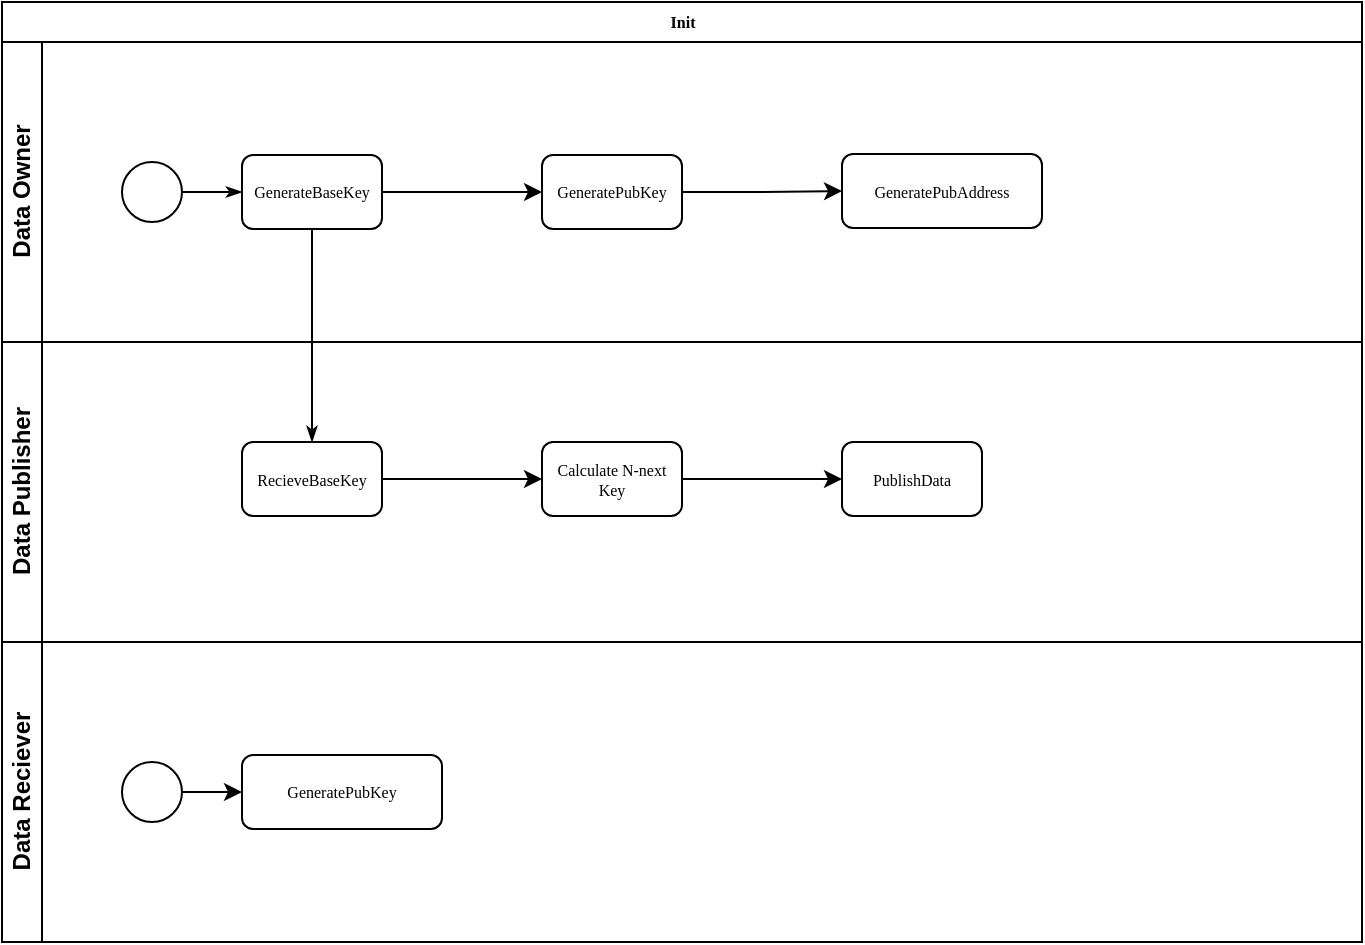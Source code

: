 <mxfile version="10.9.7" type="device"><diagram name="Init" id="c7488fd3-1785-93aa-aadb-54a6760d102a"><mxGraphModel dx="1086" dy="808" grid="1" gridSize="10" guides="1" tooltips="1" connect="1" arrows="1" fold="1" page="1" pageScale="1" pageWidth="1100" pageHeight="850" background="#ffffff" math="0" shadow="0"><root><mxCell id="0"/><mxCell id="1" parent="0"/><mxCell id="2b4e8129b02d487f-1" value="Init" style="swimlane;html=1;childLayout=stackLayout;horizontal=1;startSize=20;horizontalStack=0;rounded=0;shadow=0;labelBackgroundColor=none;strokeColor=#000000;strokeWidth=1;fillColor=#ffffff;fontFamily=Verdana;fontSize=8;fontColor=#000000;align=center;" parent="1" vertex="1"><mxGeometry x="180" y="70" width="680" height="470" as="geometry"/></mxCell><mxCell id="2b4e8129b02d487f-2" value="Data Owner" style="swimlane;html=1;startSize=20;horizontal=0;" parent="2b4e8129b02d487f-1" vertex="1"><mxGeometry y="20" width="680" height="150" as="geometry"/></mxCell><mxCell id="2b4e8129b02d487f-18" style="edgeStyle=orthogonalEdgeStyle;rounded=0;html=1;labelBackgroundColor=none;startArrow=none;startFill=0;startSize=5;endArrow=classicThin;endFill=1;endSize=5;jettySize=auto;orthogonalLoop=1;strokeColor=#000000;strokeWidth=1;fontFamily=Verdana;fontSize=8;fontColor=#000000;" parent="2b4e8129b02d487f-2" source="2b4e8129b02d487f-5" target="2b4e8129b02d487f-6" edge="1"><mxGeometry relative="1" as="geometry"/></mxCell><mxCell id="2b4e8129b02d487f-5" value="" style="ellipse;whiteSpace=wrap;html=1;rounded=0;shadow=0;labelBackgroundColor=none;strokeColor=#000000;strokeWidth=1;fillColor=#ffffff;fontFamily=Verdana;fontSize=8;fontColor=#000000;align=center;" parent="2b4e8129b02d487f-2" vertex="1"><mxGeometry x="60" y="60" width="30" height="30" as="geometry"/></mxCell><mxCell id="WEY1LrJHwUZlXFNBIyd5-7" value="" style="edgeStyle=orthogonalEdgeStyle;rounded=0;orthogonalLoop=1;jettySize=auto;html=1;" edge="1" parent="2b4e8129b02d487f-2" source="2b4e8129b02d487f-6" target="WEY1LrJHwUZlXFNBIyd5-6"><mxGeometry relative="1" as="geometry"/></mxCell><mxCell id="2b4e8129b02d487f-6" value="GenerateBaseKey" style="rounded=1;whiteSpace=wrap;html=1;shadow=0;labelBackgroundColor=none;strokeColor=#000000;strokeWidth=1;fillColor=#ffffff;fontFamily=Verdana;fontSize=8;fontColor=#000000;align=center;" parent="2b4e8129b02d487f-2" vertex="1"><mxGeometry x="120" y="56.5" width="70" height="37" as="geometry"/></mxCell><mxCell id="WEY1LrJHwUZlXFNBIyd5-9" value="" style="edgeStyle=orthogonalEdgeStyle;rounded=0;orthogonalLoop=1;jettySize=auto;html=1;" edge="1" parent="2b4e8129b02d487f-2" source="WEY1LrJHwUZlXFNBIyd5-6" target="WEY1LrJHwUZlXFNBIyd5-8"><mxGeometry relative="1" as="geometry"/></mxCell><mxCell id="WEY1LrJHwUZlXFNBIyd5-6" value="GeneratePubKey" style="rounded=1;whiteSpace=wrap;html=1;shadow=0;labelBackgroundColor=none;strokeColor=#000000;strokeWidth=1;fillColor=#ffffff;fontFamily=Verdana;fontSize=8;fontColor=#000000;align=center;" vertex="1" parent="2b4e8129b02d487f-2"><mxGeometry x="270" y="56.5" width="70" height="37" as="geometry"/></mxCell><mxCell id="WEY1LrJHwUZlXFNBIyd5-8" value="GeneratePubAddress" style="rounded=1;whiteSpace=wrap;html=1;shadow=0;labelBackgroundColor=none;strokeColor=#000000;strokeWidth=1;fillColor=#ffffff;fontFamily=Verdana;fontSize=8;fontColor=#000000;align=center;" vertex="1" parent="2b4e8129b02d487f-2"><mxGeometry x="420" y="56" width="100" height="37" as="geometry"/></mxCell><mxCell id="2b4e8129b02d487f-3" value="Data Publisher" style="swimlane;html=1;startSize=20;horizontal=0;" parent="2b4e8129b02d487f-1" vertex="1"><mxGeometry y="170" width="680" height="150" as="geometry"/></mxCell><mxCell id="WEY1LrJHwUZlXFNBIyd5-3" value="" style="edgeStyle=orthogonalEdgeStyle;rounded=0;orthogonalLoop=1;jettySize=auto;html=1;" edge="1" parent="2b4e8129b02d487f-3" source="2b4e8129b02d487f-12" target="WEY1LrJHwUZlXFNBIyd5-2"><mxGeometry relative="1" as="geometry"/></mxCell><mxCell id="2b4e8129b02d487f-12" value="RecieveBaseKey" style="rounded=1;whiteSpace=wrap;html=1;shadow=0;labelBackgroundColor=none;strokeColor=#000000;strokeWidth=1;fillColor=#ffffff;fontFamily=Verdana;fontSize=8;fontColor=#000000;align=center;" parent="2b4e8129b02d487f-3" vertex="1"><mxGeometry x="120" y="50.0" width="70" height="37" as="geometry"/></mxCell><mxCell id="WEY1LrJHwUZlXFNBIyd5-5" value="" style="edgeStyle=orthogonalEdgeStyle;rounded=0;orthogonalLoop=1;jettySize=auto;html=1;" edge="1" parent="2b4e8129b02d487f-3" source="WEY1LrJHwUZlXFNBIyd5-2" target="WEY1LrJHwUZlXFNBIyd5-4"><mxGeometry relative="1" as="geometry"/></mxCell><mxCell id="WEY1LrJHwUZlXFNBIyd5-2" value="Calculate N-next Key" style="rounded=1;whiteSpace=wrap;html=1;shadow=0;labelBackgroundColor=none;strokeColor=#000000;strokeWidth=1;fillColor=#ffffff;fontFamily=Verdana;fontSize=8;fontColor=#000000;align=center;" vertex="1" parent="2b4e8129b02d487f-3"><mxGeometry x="270" y="50.0" width="70" height="37" as="geometry"/></mxCell><mxCell id="WEY1LrJHwUZlXFNBIyd5-4" value="PublishData" style="rounded=1;whiteSpace=wrap;html=1;shadow=0;labelBackgroundColor=none;strokeColor=#000000;strokeWidth=1;fillColor=#ffffff;fontFamily=Verdana;fontSize=8;fontColor=#000000;align=center;" vertex="1" parent="2b4e8129b02d487f-3"><mxGeometry x="420" y="50.0" width="70" height="37" as="geometry"/></mxCell><mxCell id="2b4e8129b02d487f-4" value="Data Reciever" style="swimlane;html=1;startSize=20;horizontal=0;" parent="2b4e8129b02d487f-1" vertex="1"><mxGeometry y="320" width="680" height="150" as="geometry"><mxRectangle y="320" width="680" height="60" as="alternateBounds"/></mxGeometry></mxCell><mxCell id="WEY1LrJHwUZlXFNBIyd5-16" value="" style="edgeStyle=orthogonalEdgeStyle;rounded=0;orthogonalLoop=1;jettySize=auto;html=1;entryX=0;entryY=0.5;entryDx=0;entryDy=0;" edge="1" parent="2b4e8129b02d487f-4" source="WEY1LrJHwUZlXFNBIyd5-12" target="WEY1LrJHwUZlXFNBIyd5-18"><mxGeometry relative="1" as="geometry"><mxPoint x="170" y="75" as="targetPoint"/></mxGeometry></mxCell><mxCell id="WEY1LrJHwUZlXFNBIyd5-12" value="" style="ellipse;whiteSpace=wrap;html=1;rounded=0;shadow=0;labelBackgroundColor=none;strokeColor=#000000;strokeWidth=1;fillColor=#ffffff;fontFamily=Verdana;fontSize=8;fontColor=#000000;align=center;" vertex="1" parent="2b4e8129b02d487f-4"><mxGeometry x="60" y="60" width="30" height="30" as="geometry"/></mxCell><mxCell id="WEY1LrJHwUZlXFNBIyd5-18" value="GeneratePubKey" style="rounded=1;whiteSpace=wrap;html=1;shadow=0;labelBackgroundColor=none;strokeColor=#000000;strokeWidth=1;fillColor=#ffffff;fontFamily=Verdana;fontSize=8;fontColor=#000000;align=center;" vertex="1" parent="2b4e8129b02d487f-4"><mxGeometry x="120" y="56.5" width="100" height="37" as="geometry"/></mxCell><mxCell id="2b4e8129b02d487f-24" style="edgeStyle=orthogonalEdgeStyle;rounded=0;html=1;labelBackgroundColor=none;startArrow=none;startFill=0;startSize=5;endArrow=classicThin;endFill=1;endSize=5;jettySize=auto;orthogonalLoop=1;strokeColor=#000000;strokeWidth=1;fontFamily=Verdana;fontSize=8;fontColor=#000000;" parent="2b4e8129b02d487f-1" source="2b4e8129b02d487f-6" target="2b4e8129b02d487f-12" edge="1"><mxGeometry relative="1" as="geometry"/></mxCell></root></mxGraphModel></diagram><diagram id="YdDFf8IEbR2Dcn70i3Ca" name="RequestAccess"><mxGraphModel dx="1278" dy="951" grid="1" gridSize="10" guides="1" tooltips="1" connect="1" arrows="1" fold="1" page="1" pageScale="1" pageWidth="4681" pageHeight="3300" math="0" shadow="0"><root><mxCell id="zdBRqIgQ3u1CCROh8Rwn-0"/><mxCell id="zdBRqIgQ3u1CCROh8Rwn-1" parent="zdBRqIgQ3u1CCROh8Rwn-0"/><mxCell id="zdBRqIgQ3u1CCROh8Rwn-2" value="Request Access" style="swimlane;html=1;childLayout=stackLayout;horizontal=1;startSize=20;horizontalStack=0;rounded=0;shadow=0;labelBackgroundColor=none;strokeColor=#000000;strokeWidth=1;fillColor=#ffffff;fontFamily=Verdana;fontSize=8;fontColor=#000000;align=center;" vertex="1" parent="zdBRqIgQ3u1CCROh8Rwn-1"><mxGeometry x="180" y="70" width="1790" height="480" as="geometry"/></mxCell><mxCell id="zdBRqIgQ3u1CCROh8Rwn-3" value="Data Owner" style="swimlane;html=1;startSize=20;horizontal=0;" vertex="1" parent="zdBRqIgQ3u1CCROh8Rwn-2"><mxGeometry y="20" width="1790" height="160" as="geometry"/></mxCell><mxCell id="zdBRqIgQ3u1CCROh8Rwn-28" value="" style="edgeStyle=orthogonalEdgeStyle;rounded=0;orthogonalLoop=1;jettySize=auto;html=1;" edge="1" parent="zdBRqIgQ3u1CCROh8Rwn-3" source="zdBRqIgQ3u1CCROh8Rwn-26" target="zdBRqIgQ3u1CCROh8Rwn-27"><mxGeometry relative="1" as="geometry"/></mxCell><mxCell id="zdBRqIgQ3u1CCROh8Rwn-26" value="RevieveRequestMessage" style="rounded=1;whiteSpace=wrap;html=1;shadow=0;labelBackgroundColor=none;strokeColor=#000000;strokeWidth=1;fillColor=#ffffff;fontFamily=Verdana;fontSize=8;fontColor=#000000;align=center;" vertex="1" parent="zdBRqIgQ3u1CCROh8Rwn-3"><mxGeometry x="300" y="56.5" width="100" height="37" as="geometry"/></mxCell><mxCell id="zdBRqIgQ3u1CCROh8Rwn-31" style="edgeStyle=orthogonalEdgeStyle;rounded=0;orthogonalLoop=1;jettySize=auto;html=1;" edge="1" parent="zdBRqIgQ3u1CCROh8Rwn-3" source="zdBRqIgQ3u1CCROh8Rwn-27" target="zdBRqIgQ3u1CCROh8Rwn-30"><mxGeometry relative="1" as="geometry"/></mxCell><mxCell id="zdBRqIgQ3u1CCROh8Rwn-27" value="EvaluateRequestMessage" style="rounded=1;whiteSpace=wrap;html=1;shadow=0;labelBackgroundColor=none;strokeColor=#000000;strokeWidth=1;fillColor=#ffffff;fontFamily=Verdana;fontSize=8;fontColor=#000000;align=center;" vertex="1" parent="zdBRqIgQ3u1CCROh8Rwn-3"><mxGeometry x="480" y="56" width="110" height="37" as="geometry"/></mxCell><mxCell id="zdBRqIgQ3u1CCROh8Rwn-37" value="no" style="edgeStyle=orthogonalEdgeStyle;rounded=0;orthogonalLoop=1;jettySize=auto;html=1;entryX=0;entryY=0.5;entryDx=0;entryDy=0;" edge="1" parent="zdBRqIgQ3u1CCROh8Rwn-3" source="zdBRqIgQ3u1CCROh8Rwn-30" target="zdBRqIgQ3u1CCROh8Rwn-36"><mxGeometry x="0.627" relative="1" as="geometry"><mxPoint as="offset"/></mxGeometry></mxCell><mxCell id="zdBRqIgQ3u1CCROh8Rwn-30" value="accecpt" style="strokeWidth=2;html=1;shape=mxgraph.flowchart.decision;whiteSpace=wrap;" vertex="1" parent="zdBRqIgQ3u1CCROh8Rwn-3"><mxGeometry x="680" y="45" width="80" height="65" as="geometry"/></mxCell><mxCell id="zdBRqIgQ3u1CCROh8Rwn-45" value="" style="edgeStyle=orthogonalEdgeStyle;rounded=0;orthogonalLoop=1;jettySize=auto;html=1;exitX=1;exitY=0.5;exitDx=0;exitDy=0;" edge="1" parent="zdBRqIgQ3u1CCROh8Rwn-3" source="zdBRqIgQ3u1CCROh8Rwn-33" target="zdBRqIgQ3u1CCROh8Rwn-44"><mxGeometry relative="1" as="geometry"><mxPoint x="1000" y="44.5" as="sourcePoint"/></mxGeometry></mxCell><mxCell id="zdBRqIgQ3u1CCROh8Rwn-47" style="edgeStyle=orthogonalEdgeStyle;rounded=0;orthogonalLoop=1;jettySize=auto;html=1;entryX=0;entryY=0.5;entryDx=0;entryDy=0;exitX=1;exitY=0.5;exitDx=0;exitDy=0;" edge="1" parent="zdBRqIgQ3u1CCROh8Rwn-3" source="zdBRqIgQ3u1CCROh8Rwn-33" target="zdBRqIgQ3u1CCROh8Rwn-46"><mxGeometry relative="1" as="geometry"><mxPoint x="1000" y="44.5" as="sourcePoint"/></mxGeometry></mxCell><mxCell id="zdBRqIgQ3u1CCROh8Rwn-33" value="GetCurrentStreamPosition" style="rounded=1;whiteSpace=wrap;html=1;shadow=0;labelBackgroundColor=none;strokeColor=#000000;strokeWidth=1;fillColor=#ffffff;fontFamily=Verdana;fontSize=8;fontColor=#000000;align=center;" vertex="1" parent="zdBRqIgQ3u1CCROh8Rwn-3"><mxGeometry x="890" y="8" width="110" height="37" as="geometry"/></mxCell><mxCell id="zdBRqIgQ3u1CCROh8Rwn-50" style="edgeStyle=orthogonalEdgeStyle;rounded=0;orthogonalLoop=1;jettySize=auto;html=1;entryX=0;entryY=0.5;entryDx=0;entryDy=0;" edge="1" parent="zdBRqIgQ3u1CCROh8Rwn-3" source="zdBRqIgQ3u1CCROh8Rwn-44" target="zdBRqIgQ3u1CCROh8Rwn-48"><mxGeometry relative="1" as="geometry"><mxPoint x="1270" y="44.5" as="targetPoint"/></mxGeometry></mxCell><mxCell id="zdBRqIgQ3u1CCROh8Rwn-44" value="CalcMinKeyTree" style="rounded=1;whiteSpace=wrap;html=1;shadow=0;labelBackgroundColor=none;strokeColor=#000000;strokeWidth=1;fillColor=#ffffff;fontFamily=Verdana;fontSize=8;fontColor=#000000;align=center;" vertex="1" parent="zdBRqIgQ3u1CCROh8Rwn-3"><mxGeometry x="1090" y="8" width="110" height="37" as="geometry"/></mxCell><mxCell id="zdBRqIgQ3u1CCROh8Rwn-32" style="edgeStyle=orthogonalEdgeStyle;rounded=0;orthogonalLoop=1;jettySize=auto;html=1;exitX=1;exitY=0.5;exitDx=0;exitDy=0;exitPerimeter=0;entryX=0;entryY=0.5;entryDx=0;entryDy=0;" edge="1" parent="zdBRqIgQ3u1CCROh8Rwn-3" source="zdBRqIgQ3u1CCROh8Rwn-30" target="zdBRqIgQ3u1CCROh8Rwn-33"><mxGeometry relative="1" as="geometry"><mxPoint x="880" y="30" as="targetPoint"/></mxGeometry></mxCell><mxCell id="zdBRqIgQ3u1CCROh8Rwn-35" value="yes" style="text;html=1;resizable=0;points=[];align=center;verticalAlign=middle;labelBackgroundColor=#ffffff;" vertex="1" connectable="0" parent="zdBRqIgQ3u1CCROh8Rwn-32"><mxGeometry x="0.514" relative="1" as="geometry"><mxPoint x="14" y="-0.5" as="offset"/></mxGeometry></mxCell><mxCell id="zdBRqIgQ3u1CCROh8Rwn-36" value="SentRejectMessage" style="rounded=1;whiteSpace=wrap;html=1;shadow=0;labelBackgroundColor=none;strokeColor=#000000;strokeWidth=1;fillColor=#ffffff;fontFamily=Verdana;fontSize=8;fontColor=#000000;align=center;" vertex="1" parent="zdBRqIgQ3u1CCROh8Rwn-3"><mxGeometry x="890" y="90" width="110" height="37" as="geometry"/></mxCell><mxCell id="zdBRqIgQ3u1CCROh8Rwn-49" value="" style="edgeStyle=orthogonalEdgeStyle;rounded=0;orthogonalLoop=1;jettySize=auto;html=1;entryX=0;entryY=0.5;entryDx=0;entryDy=0;" edge="1" parent="zdBRqIgQ3u1CCROh8Rwn-3" source="zdBRqIgQ3u1CCROh8Rwn-46" target="zdBRqIgQ3u1CCROh8Rwn-48"><mxGeometry relative="1" as="geometry"><mxPoint x="1270" y="44.5" as="targetPoint"/></mxGeometry></mxCell><mxCell id="zdBRqIgQ3u1CCROh8Rwn-46" value="CalcCurrentAddress" style="rounded=1;whiteSpace=wrap;html=1;shadow=0;labelBackgroundColor=none;strokeColor=#000000;strokeWidth=1;fillColor=#ffffff;fontFamily=Verdana;fontSize=8;fontColor=#000000;align=center;" vertex="1" parent="zdBRqIgQ3u1CCROh8Rwn-3"><mxGeometry x="1090" y="55" width="110" height="37" as="geometry"/></mxCell><mxCell id="zdBRqIgQ3u1CCROh8Rwn-52" value="" style="edgeStyle=orthogonalEdgeStyle;rounded=0;orthogonalLoop=1;jettySize=auto;html=1;" edge="1" parent="zdBRqIgQ3u1CCROh8Rwn-3" source="zdBRqIgQ3u1CCROh8Rwn-48" target="zdBRqIgQ3u1CCROh8Rwn-51"><mxGeometry relative="1" as="geometry"/></mxCell><mxCell id="zdBRqIgQ3u1CCROh8Rwn-48" value="GenerateWelcomeMessage" style="rounded=1;whiteSpace=wrap;html=1;shadow=0;labelBackgroundColor=none;strokeColor=#000000;strokeWidth=1;fillColor=#ffffff;fontFamily=Verdana;fontSize=8;fontColor=#000000;align=center;" vertex="1" parent="zdBRqIgQ3u1CCROh8Rwn-3"><mxGeometry x="1270" y="30" width="110" height="37" as="geometry"/></mxCell><mxCell id="zdBRqIgQ3u1CCROh8Rwn-51" value="SentWelcomeMessage" style="rounded=1;whiteSpace=wrap;html=1;shadow=0;labelBackgroundColor=none;strokeColor=#000000;strokeWidth=1;fillColor=#ffffff;fontFamily=Verdana;fontSize=8;fontColor=#000000;align=center;" vertex="1" parent="zdBRqIgQ3u1CCROh8Rwn-3"><mxGeometry x="1460" y="30" width="110" height="37" as="geometry"/></mxCell><mxCell id="zdBRqIgQ3u1CCROh8Rwn-11" value="Data Publisher" style="swimlane;html=1;startSize=20;horizontal=0;" vertex="1" parent="zdBRqIgQ3u1CCROh8Rwn-2"><mxGeometry y="180" width="1790" height="150" as="geometry"/></mxCell><mxCell id="zdBRqIgQ3u1CCROh8Rwn-17" value="Data Reciever" style="swimlane;html=1;startSize=20;horizontal=0;" vertex="1" parent="zdBRqIgQ3u1CCROh8Rwn-2"><mxGeometry y="330" width="1790" height="150" as="geometry"><mxRectangle y="320" width="680" height="60" as="alternateBounds"/></mxGeometry></mxCell><mxCell id="zdBRqIgQ3u1CCROh8Rwn-18" value="" style="edgeStyle=orthogonalEdgeStyle;rounded=0;orthogonalLoop=1;jettySize=auto;html=1;entryX=0;entryY=0.5;entryDx=0;entryDy=0;" edge="1" parent="zdBRqIgQ3u1CCROh8Rwn-17" source="zdBRqIgQ3u1CCROh8Rwn-19" target="zdBRqIgQ3u1CCROh8Rwn-20"><mxGeometry relative="1" as="geometry"><mxPoint x="170" y="75" as="targetPoint"/></mxGeometry></mxCell><mxCell id="zdBRqIgQ3u1CCROh8Rwn-19" value="" style="ellipse;whiteSpace=wrap;html=1;rounded=0;shadow=0;labelBackgroundColor=none;strokeColor=#000000;strokeWidth=1;fillColor=#ffffff;fontFamily=Verdana;fontSize=8;fontColor=#000000;align=center;" vertex="1" parent="zdBRqIgQ3u1CCROh8Rwn-17"><mxGeometry x="60" y="60" width="30" height="30" as="geometry"/></mxCell><mxCell id="zdBRqIgQ3u1CCROh8Rwn-23" value="" style="edgeStyle=orthogonalEdgeStyle;rounded=0;orthogonalLoop=1;jettySize=auto;html=1;" edge="1" parent="zdBRqIgQ3u1CCROh8Rwn-17" source="zdBRqIgQ3u1CCROh8Rwn-20" target="zdBRqIgQ3u1CCROh8Rwn-22"><mxGeometry relative="1" as="geometry"/></mxCell><mxCell id="zdBRqIgQ3u1CCROh8Rwn-20" value="BuildRequestMessage" style="rounded=1;whiteSpace=wrap;html=1;shadow=0;labelBackgroundColor=none;strokeColor=#000000;strokeWidth=1;fillColor=#ffffff;fontFamily=Verdana;fontSize=8;fontColor=#000000;align=center;" vertex="1" parent="zdBRqIgQ3u1CCROh8Rwn-17"><mxGeometry x="120" y="56.5" width="100" height="37" as="geometry"/></mxCell><mxCell id="zdBRqIgQ3u1CCROh8Rwn-22" value="SentRequestMessage" style="rounded=1;whiteSpace=wrap;html=1;shadow=0;labelBackgroundColor=none;strokeColor=#000000;strokeWidth=1;fillColor=#ffffff;fontFamily=Verdana;fontSize=8;fontColor=#000000;align=center;" vertex="1" parent="zdBRqIgQ3u1CCROh8Rwn-17"><mxGeometry x="300" y="56.5" width="100" height="37" as="geometry"/></mxCell><mxCell id="zdBRqIgQ3u1CCROh8Rwn-41" style="edgeStyle=orthogonalEdgeStyle;rounded=0;orthogonalLoop=1;jettySize=auto;html=1;exitX=1;exitY=0.5;exitDx=0;exitDy=0;" edge="1" parent="zdBRqIgQ3u1CCROh8Rwn-17" source="zdBRqIgQ3u1CCROh8Rwn-39" target="zdBRqIgQ3u1CCROh8Rwn-40"><mxGeometry relative="1" as="geometry"/></mxCell><mxCell id="zdBRqIgQ3u1CCROh8Rwn-39" value="RecievetRejectMessage" style="rounded=1;whiteSpace=wrap;html=1;shadow=0;labelBackgroundColor=none;strokeColor=#000000;strokeWidth=1;fillColor=#ffffff;fontFamily=Verdana;fontSize=8;fontColor=#000000;align=center;" vertex="1" parent="zdBRqIgQ3u1CCROh8Rwn-17"><mxGeometry x="900" y="56.5" width="100" height="37" as="geometry"/></mxCell><mxCell id="zdBRqIgQ3u1CCROh8Rwn-40" value="" style="ellipse;shape=doubleEllipse;whiteSpace=wrap;html=1;aspect=fixed;" vertex="1" parent="zdBRqIgQ3u1CCROh8Rwn-17"><mxGeometry x="1040" y="60" width="41" height="41" as="geometry"/></mxCell><mxCell id="zdBRqIgQ3u1CCROh8Rwn-56" value="" style="edgeStyle=orthogonalEdgeStyle;rounded=0;orthogonalLoop=1;jettySize=auto;html=1;" edge="1" parent="zdBRqIgQ3u1CCROh8Rwn-17" source="zdBRqIgQ3u1CCROh8Rwn-53" target="zdBRqIgQ3u1CCROh8Rwn-55"><mxGeometry relative="1" as="geometry"/></mxCell><mxCell id="zdBRqIgQ3u1CCROh8Rwn-53" value="RecieveWelcomeMessage" style="rounded=1;whiteSpace=wrap;html=1;shadow=0;labelBackgroundColor=none;strokeColor=#000000;strokeWidth=1;fillColor=#ffffff;fontFamily=Verdana;fontSize=8;fontColor=#000000;align=center;" vertex="1" parent="zdBRqIgQ3u1CCROh8Rwn-17"><mxGeometry x="1460" y="41.5" width="110" height="37" as="geometry"/></mxCell><mxCell id="zdBRqIgQ3u1CCROh8Rwn-55" value="StartRecievingData" style="rounded=1;whiteSpace=wrap;html=1;shadow=0;labelBackgroundColor=none;strokeColor=#000000;strokeWidth=1;fillColor=#ffffff;fontFamily=Verdana;fontSize=8;fontColor=#000000;align=center;" vertex="1" parent="zdBRqIgQ3u1CCROh8Rwn-17"><mxGeometry x="1650" y="41.5" width="110" height="37" as="geometry"/></mxCell><mxCell id="zdBRqIgQ3u1CCROh8Rwn-54" value="" style="edgeStyle=orthogonalEdgeStyle;rounded=0;orthogonalLoop=1;jettySize=auto;html=1;" edge="1" parent="zdBRqIgQ3u1CCROh8Rwn-2" source="zdBRqIgQ3u1CCROh8Rwn-51" target="zdBRqIgQ3u1CCROh8Rwn-53"><mxGeometry relative="1" as="geometry"/></mxCell><mxCell id="zdBRqIgQ3u1CCROh8Rwn-25" style="edgeStyle=orthogonalEdgeStyle;rounded=0;orthogonalLoop=1;jettySize=auto;html=1;" edge="1" parent="zdBRqIgQ3u1CCROh8Rwn-1" source="zdBRqIgQ3u1CCROh8Rwn-22"><mxGeometry relative="1" as="geometry"><mxPoint x="530" y="180" as="targetPoint"/></mxGeometry></mxCell><mxCell id="zdBRqIgQ3u1CCROh8Rwn-38" style="edgeStyle=orthogonalEdgeStyle;rounded=0;orthogonalLoop=1;jettySize=auto;html=1;" edge="1" parent="zdBRqIgQ3u1CCROh8Rwn-1" source="zdBRqIgQ3u1CCROh8Rwn-36"><mxGeometry relative="1" as="geometry"><mxPoint x="1125" y="450" as="targetPoint"/></mxGeometry></mxCell><mxCell id="zdBRqIgQ3u1CCROh8Rwn-57" value="&lt;table border=&quot;1&quot; width=&quot;100%&quot; cellpadding=&quot;4&quot; style=&quot;width: 100% ; height: 100% ; border-collapse: collapse&quot;&gt;&lt;tbody&gt;&lt;tr&gt;&lt;th align=&quot;center&quot;&gt;&lt;b&gt;RequestMessage&lt;/b&gt;&lt;/th&gt;&lt;/tr&gt;&lt;tr&gt;&lt;td align=&quot;center&quot;&gt;timeFrame&lt;br&gt;identity&lt;br&gt;dataType&lt;/td&gt;&lt;/tr&gt;&lt;tr&gt;&lt;td align=&quot;center&quot;&gt;&lt;br&gt;&lt;/td&gt;&lt;/tr&gt;&lt;/tbody&gt;&lt;/table&gt;" style="text;html=1;strokeColor=none;fillColor=none;overflow=fill;" vertex="1" parent="zdBRqIgQ3u1CCROh8Rwn-1"><mxGeometry x="110" y="660" width="160" height="140" as="geometry"/></mxCell><mxCell id="zdBRqIgQ3u1CCROh8Rwn-58" value="&lt;table border=&quot;1&quot; width=&quot;100%&quot; cellpadding=&quot;4&quot; style=&quot;width: 100% ; height: 100% ; border-collapse: collapse&quot;&gt;&lt;tbody&gt;&lt;tr&gt;&lt;th align=&quot;center&quot;&gt;&lt;b&gt;WelcomeMessage&lt;/b&gt;&lt;/th&gt;&lt;/tr&gt;&lt;tr&gt;&lt;td align=&quot;center&quot;&gt;timeFrame&lt;br&gt;dataAddress&lt;br&gt;minKeyTree&lt;/td&gt;&lt;/tr&gt;&lt;tr&gt;&lt;td align=&quot;center&quot;&gt;&lt;br&gt;&lt;/td&gt;&lt;/tr&gt;&lt;/tbody&gt;&lt;/table&gt;" style="text;html=1;strokeColor=none;fillColor=none;overflow=fill;" vertex="1" parent="zdBRqIgQ3u1CCROh8Rwn-1"><mxGeometry x="1425" y="590" width="160" height="140" as="geometry"/></mxCell></root></mxGraphModel></diagram></mxfile>